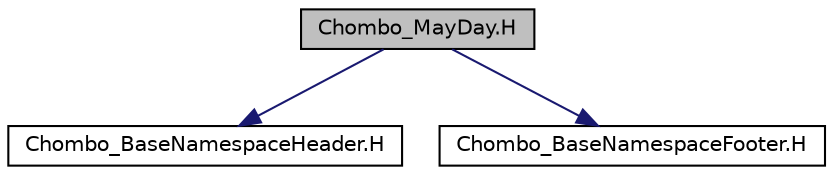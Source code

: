 digraph "Chombo_MayDay.H"
{
  edge [fontname="Helvetica",fontsize="10",labelfontname="Helvetica",labelfontsize="10"];
  node [fontname="Helvetica",fontsize="10",shape=record];
  Node0 [label="Chombo_MayDay.H",height=0.2,width=0.4,color="black", fillcolor="grey75", style="filled", fontcolor="black"];
  Node0 -> Node1 [color="midnightblue",fontsize="10",style="solid",fontname="Helvetica"];
  Node1 [label="Chombo_BaseNamespaceHeader.H",height=0.2,width=0.4,color="black", fillcolor="white", style="filled",URL="$Chombo__BaseNamespaceHeader_8H.html"];
  Node0 -> Node2 [color="midnightblue",fontsize="10",style="solid",fontname="Helvetica"];
  Node2 [label="Chombo_BaseNamespaceFooter.H",height=0.2,width=0.4,color="black", fillcolor="white", style="filled",URL="$Chombo__BaseNamespaceFooter_8H.html"];
}
